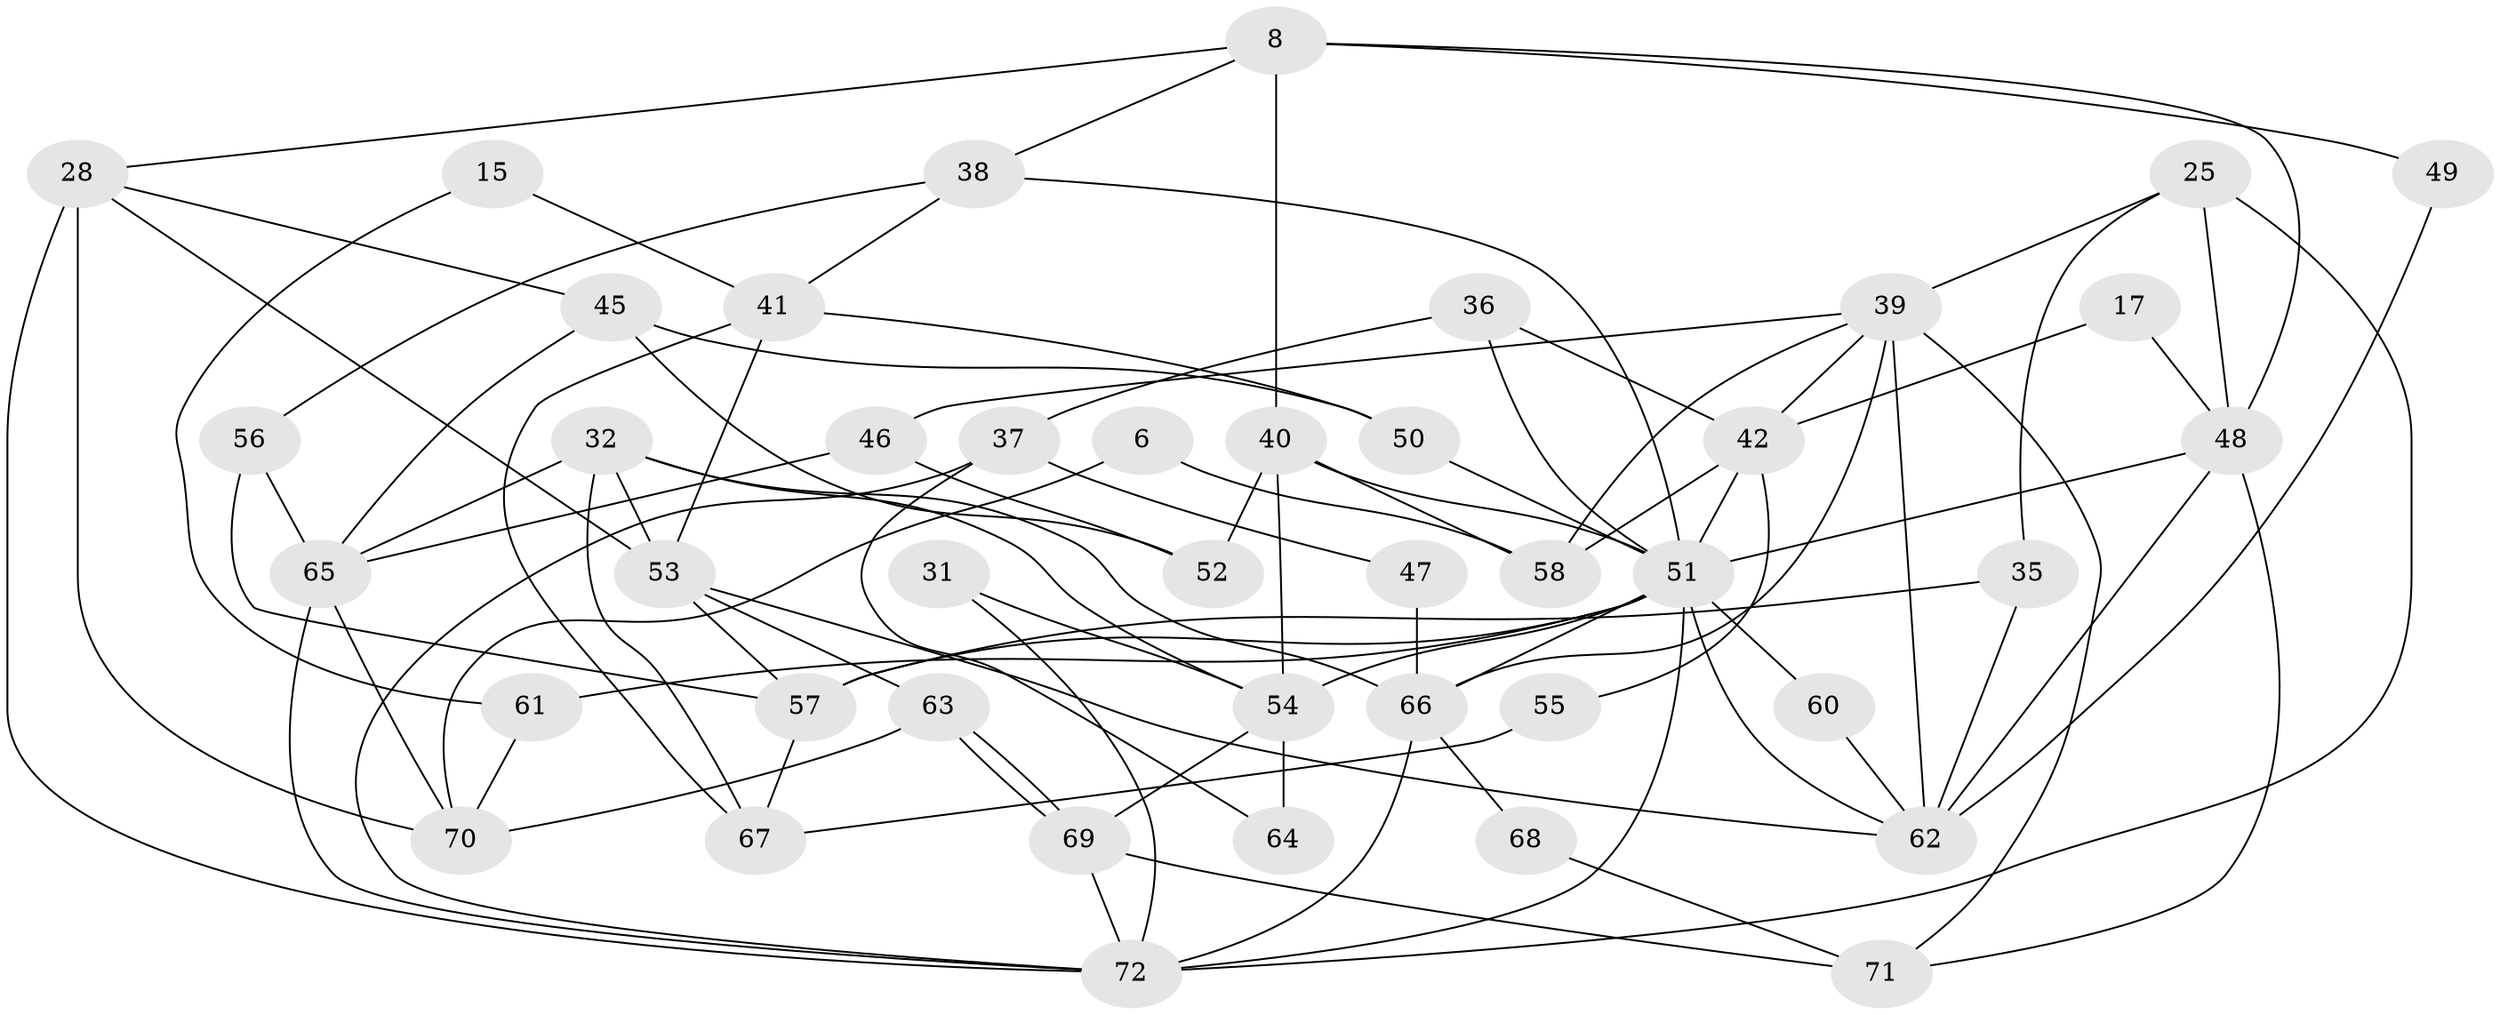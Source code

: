 // original degree distribution, {5: 0.2222222222222222, 3: 0.20833333333333334, 7: 0.06944444444444445, 4: 0.25, 2: 0.18055555555555555, 6: 0.06944444444444445}
// Generated by graph-tools (version 1.1) at 2025/54/03/04/25 21:54:57]
// undirected, 43 vertices, 92 edges
graph export_dot {
graph [start="1"]
  node [color=gray90,style=filled];
  6;
  8;
  15;
  17;
  25;
  28 [super="+13"];
  31;
  32 [super="+16"];
  35;
  36 [super="+14"];
  37;
  38;
  39 [super="+18+7"];
  40 [super="+1+30"];
  41 [super="+34"];
  42 [super="+11"];
  45;
  46;
  47;
  48 [super="+21"];
  49;
  50;
  51 [super="+3+24+26"];
  52;
  53 [super="+43"];
  54 [super="+10"];
  55;
  56;
  57 [super="+27"];
  58 [super="+9"];
  60;
  61 [super="+59"];
  62 [super="+23+44"];
  63;
  64;
  65 [super="+2+19"];
  66 [super="+33"];
  67;
  68;
  69;
  70;
  71;
  72 [super="+29"];
  6 -- 58;
  6 -- 70;
  8 -- 28;
  8 -- 38;
  8 -- 48;
  8 -- 49;
  8 -- 40;
  15 -- 61;
  15 -- 41;
  17 -- 48;
  17 -- 42;
  25 -- 35;
  25 -- 48;
  25 -- 72 [weight=2];
  25 -- 39;
  28 -- 72 [weight=3];
  28 -- 70;
  28 -- 53;
  28 -- 45;
  31 -- 72;
  31 -- 54;
  32 -- 54 [weight=2];
  32 -- 67;
  32 -- 53;
  32 -- 65;
  32 -- 66;
  35 -- 57;
  35 -- 62;
  36 -- 51 [weight=3];
  36 -- 37;
  36 -- 42;
  37 -- 47;
  37 -- 64;
  37 -- 72;
  38 -- 41;
  38 -- 56;
  38 -- 51;
  39 -- 46;
  39 -- 42;
  39 -- 62 [weight=2];
  39 -- 71;
  39 -- 58;
  39 -- 66;
  40 -- 52;
  40 -- 58;
  40 -- 51;
  40 -- 54;
  41 -- 50;
  41 -- 67;
  41 -- 53;
  42 -- 51 [weight=2];
  42 -- 58 [weight=2];
  42 -- 55;
  45 -- 65;
  45 -- 50;
  45 -- 52;
  46 -- 52;
  46 -- 65;
  47 -- 66;
  48 -- 62 [weight=2];
  48 -- 71;
  48 -- 51;
  49 -- 62;
  50 -- 51;
  51 -- 57 [weight=5];
  51 -- 66;
  51 -- 54 [weight=3];
  51 -- 60 [weight=2];
  51 -- 72 [weight=2];
  51 -- 61 [weight=2];
  51 -- 62 [weight=3];
  53 -- 57 [weight=2];
  53 -- 63;
  53 -- 62;
  54 -- 64;
  54 -- 69;
  55 -- 67;
  56 -- 65;
  56 -- 57;
  57 -- 67;
  60 -- 62;
  61 -- 70;
  63 -- 69;
  63 -- 69;
  63 -- 70;
  65 -- 72;
  65 -- 70;
  66 -- 72;
  66 -- 68;
  68 -- 71;
  69 -- 72;
  69 -- 71;
}
